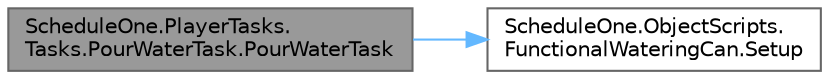 digraph "ScheduleOne.PlayerTasks.Tasks.PourWaterTask.PourWaterTask"
{
 // LATEX_PDF_SIZE
  bgcolor="transparent";
  edge [fontname=Helvetica,fontsize=10,labelfontname=Helvetica,labelfontsize=10];
  node [fontname=Helvetica,fontsize=10,shape=box,height=0.2,width=0.4];
  rankdir="LR";
  Node1 [id="Node000001",label="ScheduleOne.PlayerTasks.\lTasks.PourWaterTask.PourWaterTask",height=0.2,width=0.4,color="gray40", fillcolor="grey60", style="filled", fontcolor="black",tooltip=" "];
  Node1 -> Node2 [id="edge1_Node000001_Node000002",color="steelblue1",style="solid",tooltip=" "];
  Node2 [id="Node000002",label="ScheduleOne.ObjectScripts.\lFunctionalWateringCan.Setup",height=0.2,width=0.4,color="grey40", fillcolor="white", style="filled",URL="$class_schedule_one_1_1_object_scripts_1_1_functional_watering_can.html#ad0fdaaef1229887fb6eacc6adb515717",tooltip=" "];
}
